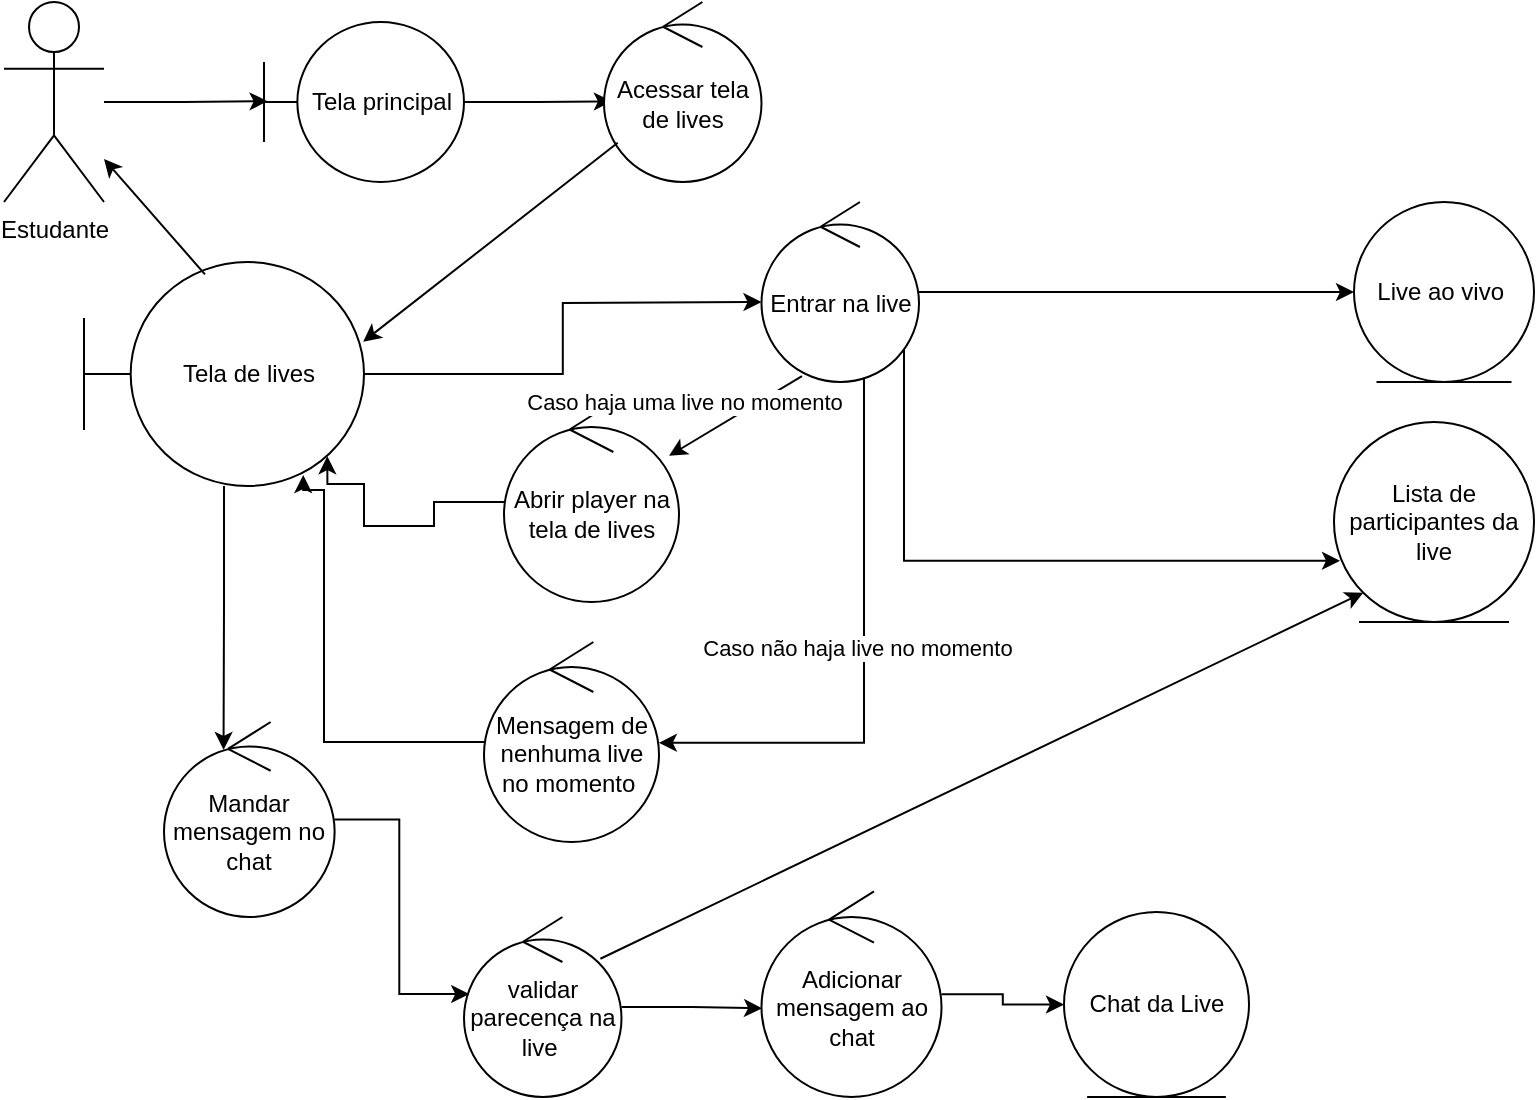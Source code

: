 <mxfile version="24.8.2">
  <diagram name="Página-1" id="A1XricTwvR2LtzFUGfRS">
    <mxGraphModel dx="2316" dy="770" grid="1" gridSize="10" guides="1" tooltips="1" connect="1" arrows="1" fold="1" page="1" pageScale="1" pageWidth="827" pageHeight="1169" math="0" shadow="0">
      <root>
        <mxCell id="0" />
        <mxCell id="1" parent="0" />
        <mxCell id="thF2VDcHaVG7FaZjGytK-1" value="Estudante" style="shape=umlActor;verticalLabelPosition=bottom;verticalAlign=top;html=1;outlineConnect=0;" parent="1" vertex="1">
          <mxGeometry x="-100" y="30" width="50" height="100" as="geometry" />
        </mxCell>
        <mxCell id="thF2VDcHaVG7FaZjGytK-5" value="Tela principal" style="shape=umlBoundary;whiteSpace=wrap;html=1;" parent="1" vertex="1">
          <mxGeometry x="30" y="40" width="100" height="80" as="geometry" />
        </mxCell>
        <mxCell id="thF2VDcHaVG7FaZjGytK-9" style="edgeStyle=orthogonalEdgeStyle;rounded=0;orthogonalLoop=1;jettySize=auto;html=1;entryX=0.05;entryY=0.496;entryDx=0;entryDy=0;entryPerimeter=0;" parent="1" source="thF2VDcHaVG7FaZjGytK-5" edge="1">
          <mxGeometry relative="1" as="geometry">
            <mxPoint x="203.938" y="79.64" as="targetPoint" />
          </mxGeometry>
        </mxCell>
        <mxCell id="thF2VDcHaVG7FaZjGytK-35" style="edgeStyle=orthogonalEdgeStyle;rounded=0;orthogonalLoop=1;jettySize=auto;html=1;entryX=0.018;entryY=0.495;entryDx=0;entryDy=0;entryPerimeter=0;" parent="1" source="thF2VDcHaVG7FaZjGytK-1" target="thF2VDcHaVG7FaZjGytK-5" edge="1">
          <mxGeometry relative="1" as="geometry" />
        </mxCell>
        <mxCell id="thF2VDcHaVG7FaZjGytK-37" value="Acessar tela de lives" style="ellipse;shape=umlControl;whiteSpace=wrap;html=1;" parent="1" vertex="1">
          <mxGeometry x="200" y="30" width="78.75" height="90" as="geometry" />
        </mxCell>
        <mxCell id="yQ8m5PVfVtzuY-FzAJRZ-3" style="edgeStyle=orthogonalEdgeStyle;rounded=0;orthogonalLoop=1;jettySize=auto;html=1;" edge="1" parent="1" source="thF2VDcHaVG7FaZjGytK-38">
          <mxGeometry relative="1" as="geometry">
            <mxPoint x="278.75" y="180" as="targetPoint" />
          </mxGeometry>
        </mxCell>
        <mxCell id="thF2VDcHaVG7FaZjGytK-38" value="Tela de lives" style="shape=umlBoundary;whiteSpace=wrap;html=1;" parent="1" vertex="1">
          <mxGeometry x="-60" y="160" width="140" height="112" as="geometry" />
        </mxCell>
        <mxCell id="thF2VDcHaVG7FaZjGytK-39" value="" style="endArrow=classic;html=1;rounded=0;entryX=0.997;entryY=0.356;entryDx=0;entryDy=0;entryPerimeter=0;" parent="1" source="thF2VDcHaVG7FaZjGytK-37" target="thF2VDcHaVG7FaZjGytK-38" edge="1">
          <mxGeometry width="50" height="50" relative="1" as="geometry">
            <mxPoint x="280" y="250" as="sourcePoint" />
            <mxPoint x="330" y="200" as="targetPoint" />
          </mxGeometry>
        </mxCell>
        <mxCell id="yQ8m5PVfVtzuY-FzAJRZ-14" style="edgeStyle=orthogonalEdgeStyle;rounded=0;orthogonalLoop=1;jettySize=auto;html=1;entryX=0;entryY=0.5;entryDx=0;entryDy=0;" edge="1" parent="1" source="yQ8m5PVfVtzuY-FzAJRZ-11" target="yQ8m5PVfVtzuY-FzAJRZ-12">
          <mxGeometry relative="1" as="geometry" />
        </mxCell>
        <mxCell id="yQ8m5PVfVtzuY-FzAJRZ-36" style="edgeStyle=orthogonalEdgeStyle;rounded=0;orthogonalLoop=1;jettySize=auto;html=1;entryX=0.03;entryY=0.694;entryDx=0;entryDy=0;entryPerimeter=0;" edge="1" parent="1" source="yQ8m5PVfVtzuY-FzAJRZ-11" target="yQ8m5PVfVtzuY-FzAJRZ-35">
          <mxGeometry relative="1" as="geometry">
            <Array as="points">
              <mxPoint x="350" y="309" />
            </Array>
          </mxGeometry>
        </mxCell>
        <mxCell id="yQ8m5PVfVtzuY-FzAJRZ-11" value="Entrar na live" style="ellipse;shape=umlControl;whiteSpace=wrap;html=1;" vertex="1" parent="1">
          <mxGeometry x="278.75" y="130" width="78.75" height="90" as="geometry" />
        </mxCell>
        <mxCell id="yQ8m5PVfVtzuY-FzAJRZ-12" value="Live ao vivo&amp;nbsp;" style="ellipse;shape=umlEntity;whiteSpace=wrap;html=1;" vertex="1" parent="1">
          <mxGeometry x="575" y="130" width="90" height="90" as="geometry" />
        </mxCell>
        <mxCell id="yQ8m5PVfVtzuY-FzAJRZ-13" value="Chat da Live" style="ellipse;shape=umlEntity;whiteSpace=wrap;html=1;" vertex="1" parent="1">
          <mxGeometry x="430" y="485" width="92.5" height="92.5" as="geometry" />
        </mxCell>
        <mxCell id="yQ8m5PVfVtzuY-FzAJRZ-15" value="Abrir player na tela de lives" style="ellipse;shape=umlControl;whiteSpace=wrap;html=1;" vertex="1" parent="1">
          <mxGeometry x="150" y="230" width="87.5" height="100" as="geometry" />
        </mxCell>
        <mxCell id="yQ8m5PVfVtzuY-FzAJRZ-18" value="" style="endArrow=classic;html=1;rounded=0;exitX=0.257;exitY=0.967;exitDx=0;exitDy=0;exitPerimeter=0;" edge="1" parent="1" source="yQ8m5PVfVtzuY-FzAJRZ-11" target="yQ8m5PVfVtzuY-FzAJRZ-15">
          <mxGeometry width="50" height="50" relative="1" as="geometry">
            <mxPoint x="220" y="250" as="sourcePoint" />
            <mxPoint x="270" y="200" as="targetPoint" />
          </mxGeometry>
        </mxCell>
        <mxCell id="yQ8m5PVfVtzuY-FzAJRZ-19" value="Caso haja uma live no momento" style="edgeLabel;html=1;align=center;verticalAlign=middle;resizable=0;points=[];" vertex="1" connectable="0" parent="yQ8m5PVfVtzuY-FzAJRZ-18">
          <mxGeometry x="0.311" y="4" relative="1" as="geometry">
            <mxPoint x="-18" y="-17" as="offset" />
          </mxGeometry>
        </mxCell>
        <mxCell id="yQ8m5PVfVtzuY-FzAJRZ-21" value="Mensagem de nenhuma live no momento&amp;nbsp;" style="ellipse;shape=umlControl;whiteSpace=wrap;html=1;" vertex="1" parent="1">
          <mxGeometry x="140" y="350" width="87.5" height="100" as="geometry" />
        </mxCell>
        <mxCell id="yQ8m5PVfVtzuY-FzAJRZ-22" style="edgeStyle=orthogonalEdgeStyle;rounded=0;orthogonalLoop=1;jettySize=auto;html=1;entryX=0.999;entryY=0.504;entryDx=0;entryDy=0;entryPerimeter=0;" edge="1" parent="1" source="yQ8m5PVfVtzuY-FzAJRZ-11" target="yQ8m5PVfVtzuY-FzAJRZ-21">
          <mxGeometry relative="1" as="geometry">
            <Array as="points">
              <mxPoint x="330" y="400" />
            </Array>
          </mxGeometry>
        </mxCell>
        <mxCell id="yQ8m5PVfVtzuY-FzAJRZ-23" value="Caso não haja live no momento&amp;nbsp;" style="edgeLabel;html=1;align=center;verticalAlign=middle;resizable=0;points=[];" vertex="1" connectable="0" parent="yQ8m5PVfVtzuY-FzAJRZ-22">
          <mxGeometry x="-0.053" y="-2" relative="1" as="geometry">
            <mxPoint as="offset" />
          </mxGeometry>
        </mxCell>
        <mxCell id="yQ8m5PVfVtzuY-FzAJRZ-25" style="edgeStyle=orthogonalEdgeStyle;rounded=0;orthogonalLoop=1;jettySize=auto;html=1;entryX=0.869;entryY=0.867;entryDx=0;entryDy=0;entryPerimeter=0;" edge="1" parent="1" source="yQ8m5PVfVtzuY-FzAJRZ-15" target="thF2VDcHaVG7FaZjGytK-38">
          <mxGeometry relative="1" as="geometry">
            <Array as="points">
              <mxPoint x="115" y="280" />
              <mxPoint x="115" y="292" />
              <mxPoint x="80" y="292" />
              <mxPoint x="80" y="271" />
              <mxPoint x="62" y="271" />
            </Array>
          </mxGeometry>
        </mxCell>
        <mxCell id="yQ8m5PVfVtzuY-FzAJRZ-28" value="" style="endArrow=classic;html=1;rounded=0;exitX=0.432;exitY=0.055;exitDx=0;exitDy=0;exitPerimeter=0;" edge="1" parent="1" source="thF2VDcHaVG7FaZjGytK-38" target="thF2VDcHaVG7FaZjGytK-1">
          <mxGeometry width="50" height="50" relative="1" as="geometry">
            <mxPoint x="-50" y="240" as="sourcePoint" />
            <mxPoint y="190" as="targetPoint" />
          </mxGeometry>
        </mxCell>
        <mxCell id="yQ8m5PVfVtzuY-FzAJRZ-29" style="edgeStyle=orthogonalEdgeStyle;rounded=0;orthogonalLoop=1;jettySize=auto;html=1;entryX=0.783;entryY=0.951;entryDx=0;entryDy=0;entryPerimeter=0;" edge="1" parent="1" source="yQ8m5PVfVtzuY-FzAJRZ-21" target="thF2VDcHaVG7FaZjGytK-38">
          <mxGeometry relative="1" as="geometry">
            <Array as="points">
              <mxPoint x="60" y="400" />
              <mxPoint x="60" y="274" />
              <mxPoint x="50" y="274" />
            </Array>
          </mxGeometry>
        </mxCell>
        <mxCell id="yQ8m5PVfVtzuY-FzAJRZ-30" value="Mandar mensagem no chat" style="ellipse;shape=umlControl;whiteSpace=wrap;html=1;" vertex="1" parent="1">
          <mxGeometry x="-20" y="390" width="85.31" height="97.5" as="geometry" />
        </mxCell>
        <mxCell id="yQ8m5PVfVtzuY-FzAJRZ-31" style="edgeStyle=orthogonalEdgeStyle;rounded=0;orthogonalLoop=1;jettySize=auto;html=1;entryX=0.349;entryY=0.143;entryDx=0;entryDy=0;entryPerimeter=0;" edge="1" parent="1" source="thF2VDcHaVG7FaZjGytK-38" target="yQ8m5PVfVtzuY-FzAJRZ-30">
          <mxGeometry relative="1" as="geometry" />
        </mxCell>
        <mxCell id="yQ8m5PVfVtzuY-FzAJRZ-32" value="validar parecença na live&amp;nbsp;" style="ellipse;shape=umlControl;whiteSpace=wrap;html=1;" vertex="1" parent="1">
          <mxGeometry x="130" y="487.5" width="78.75" height="90" as="geometry" />
        </mxCell>
        <mxCell id="yQ8m5PVfVtzuY-FzAJRZ-33" style="edgeStyle=orthogonalEdgeStyle;rounded=0;orthogonalLoop=1;jettySize=auto;html=1;entryX=0.033;entryY=0.428;entryDx=0;entryDy=0;entryPerimeter=0;" edge="1" parent="1" source="yQ8m5PVfVtzuY-FzAJRZ-30" target="yQ8m5PVfVtzuY-FzAJRZ-32">
          <mxGeometry relative="1" as="geometry" />
        </mxCell>
        <mxCell id="yQ8m5PVfVtzuY-FzAJRZ-35" value="Lista de participantes da live" style="ellipse;shape=umlEntity;whiteSpace=wrap;html=1;" vertex="1" parent="1">
          <mxGeometry x="565" y="240" width="100" height="100" as="geometry" />
        </mxCell>
        <mxCell id="yQ8m5PVfVtzuY-FzAJRZ-38" value="" style="endArrow=classic;html=1;rounded=0;exitX=0.866;exitY=0.232;exitDx=0;exitDy=0;exitPerimeter=0;entryX=0;entryY=1;entryDx=0;entryDy=0;" edge="1" parent="1" source="yQ8m5PVfVtzuY-FzAJRZ-32" target="yQ8m5PVfVtzuY-FzAJRZ-35">
          <mxGeometry width="50" height="50" relative="1" as="geometry">
            <mxPoint x="370" y="440" as="sourcePoint" />
            <mxPoint x="420" y="390" as="targetPoint" />
          </mxGeometry>
        </mxCell>
        <mxCell id="yQ8m5PVfVtzuY-FzAJRZ-41" style="edgeStyle=orthogonalEdgeStyle;rounded=0;orthogonalLoop=1;jettySize=auto;html=1;entryX=0;entryY=0.5;entryDx=0;entryDy=0;" edge="1" parent="1" source="yQ8m5PVfVtzuY-FzAJRZ-39" target="yQ8m5PVfVtzuY-FzAJRZ-13">
          <mxGeometry relative="1" as="geometry" />
        </mxCell>
        <mxCell id="yQ8m5PVfVtzuY-FzAJRZ-39" value="Adicionar mensagem ao chat" style="ellipse;shape=umlControl;whiteSpace=wrap;html=1;" vertex="1" parent="1">
          <mxGeometry x="278.75" y="474.65" width="90" height="102.85" as="geometry" />
        </mxCell>
        <mxCell id="yQ8m5PVfVtzuY-FzAJRZ-40" style="edgeStyle=orthogonalEdgeStyle;rounded=0;orthogonalLoop=1;jettySize=auto;html=1;entryX=0.003;entryY=0.569;entryDx=0;entryDy=0;entryPerimeter=0;" edge="1" parent="1" source="yQ8m5PVfVtzuY-FzAJRZ-32" target="yQ8m5PVfVtzuY-FzAJRZ-39">
          <mxGeometry relative="1" as="geometry" />
        </mxCell>
      </root>
    </mxGraphModel>
  </diagram>
</mxfile>
